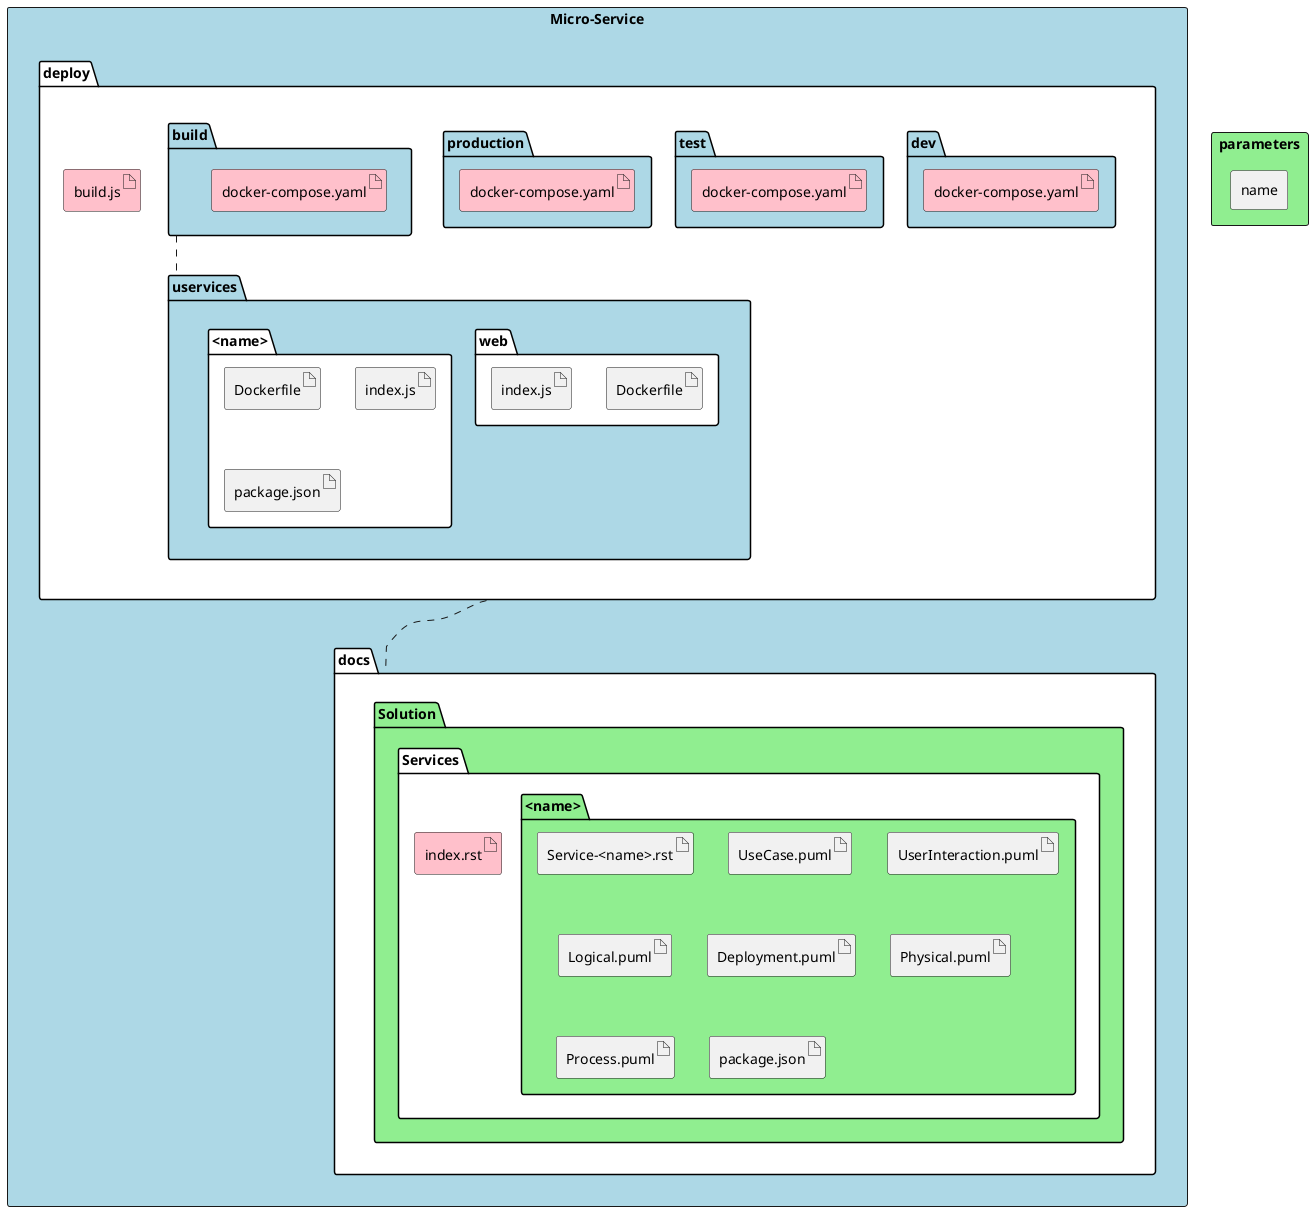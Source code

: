 @startuml

rectangle parameters #lightgreen {
    rectangle name
}

rectangle "Micro-Service" #lightblue {
    folder docs #white {
      folder Solution #lightgreen {
        folder Services #white {
          artifact index.rst #pink
          folder "<name>" as ssn #lightgreen {
             artifact "Service-<name>.rst"
             artifact "UseCase.puml"
             artifact "UserInteraction.puml"
             artifact "Logical.puml"
             artifact "Deployment.puml"
             artifact "Physical.puml"
             artifact "Process.puml"
             artifact "package.json"
          }
        }
      }
    }

    folder deploy #white {
      artifact build.js #pink
      folder dev #lightblue {
        artifact "docker-compose.yaml" as ddc #pink
      }
      folder test #lightblue {
        artifact "docker-compose.yaml" as tdc #pink
      }
      folder production #lightblue {
        artifact "docker-compose.yaml" as pdc #pink
      }
      folder build #lightblue {
        artifact "docker-compose.yaml" as bdc #pink
      }
      folder uservices #lightblue {
        folder web #white {
          artifact Dockerfile
          artifact index.js
          artifact package.json
        }
        folder "<name>" #white {
          artifact Dockerfile as nd
          artifact index.js as ni
          artifact package.json as np
        }
      }
    }
    deploy ..... docs
    build .. uservices
}

@enduml
